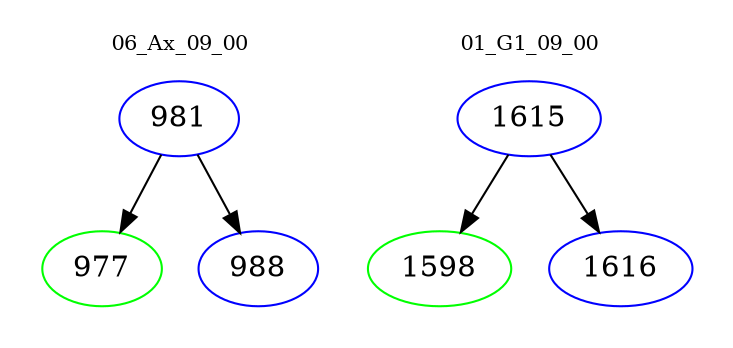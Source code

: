 digraph{
subgraph cluster_0 {
color = white
label = "06_Ax_09_00";
fontsize=10;
T0_981 [label="981", color="blue"]
T0_981 -> T0_977 [color="black"]
T0_977 [label="977", color="green"]
T0_981 -> T0_988 [color="black"]
T0_988 [label="988", color="blue"]
}
subgraph cluster_1 {
color = white
label = "01_G1_09_00";
fontsize=10;
T1_1615 [label="1615", color="blue"]
T1_1615 -> T1_1598 [color="black"]
T1_1598 [label="1598", color="green"]
T1_1615 -> T1_1616 [color="black"]
T1_1616 [label="1616", color="blue"]
}
}
